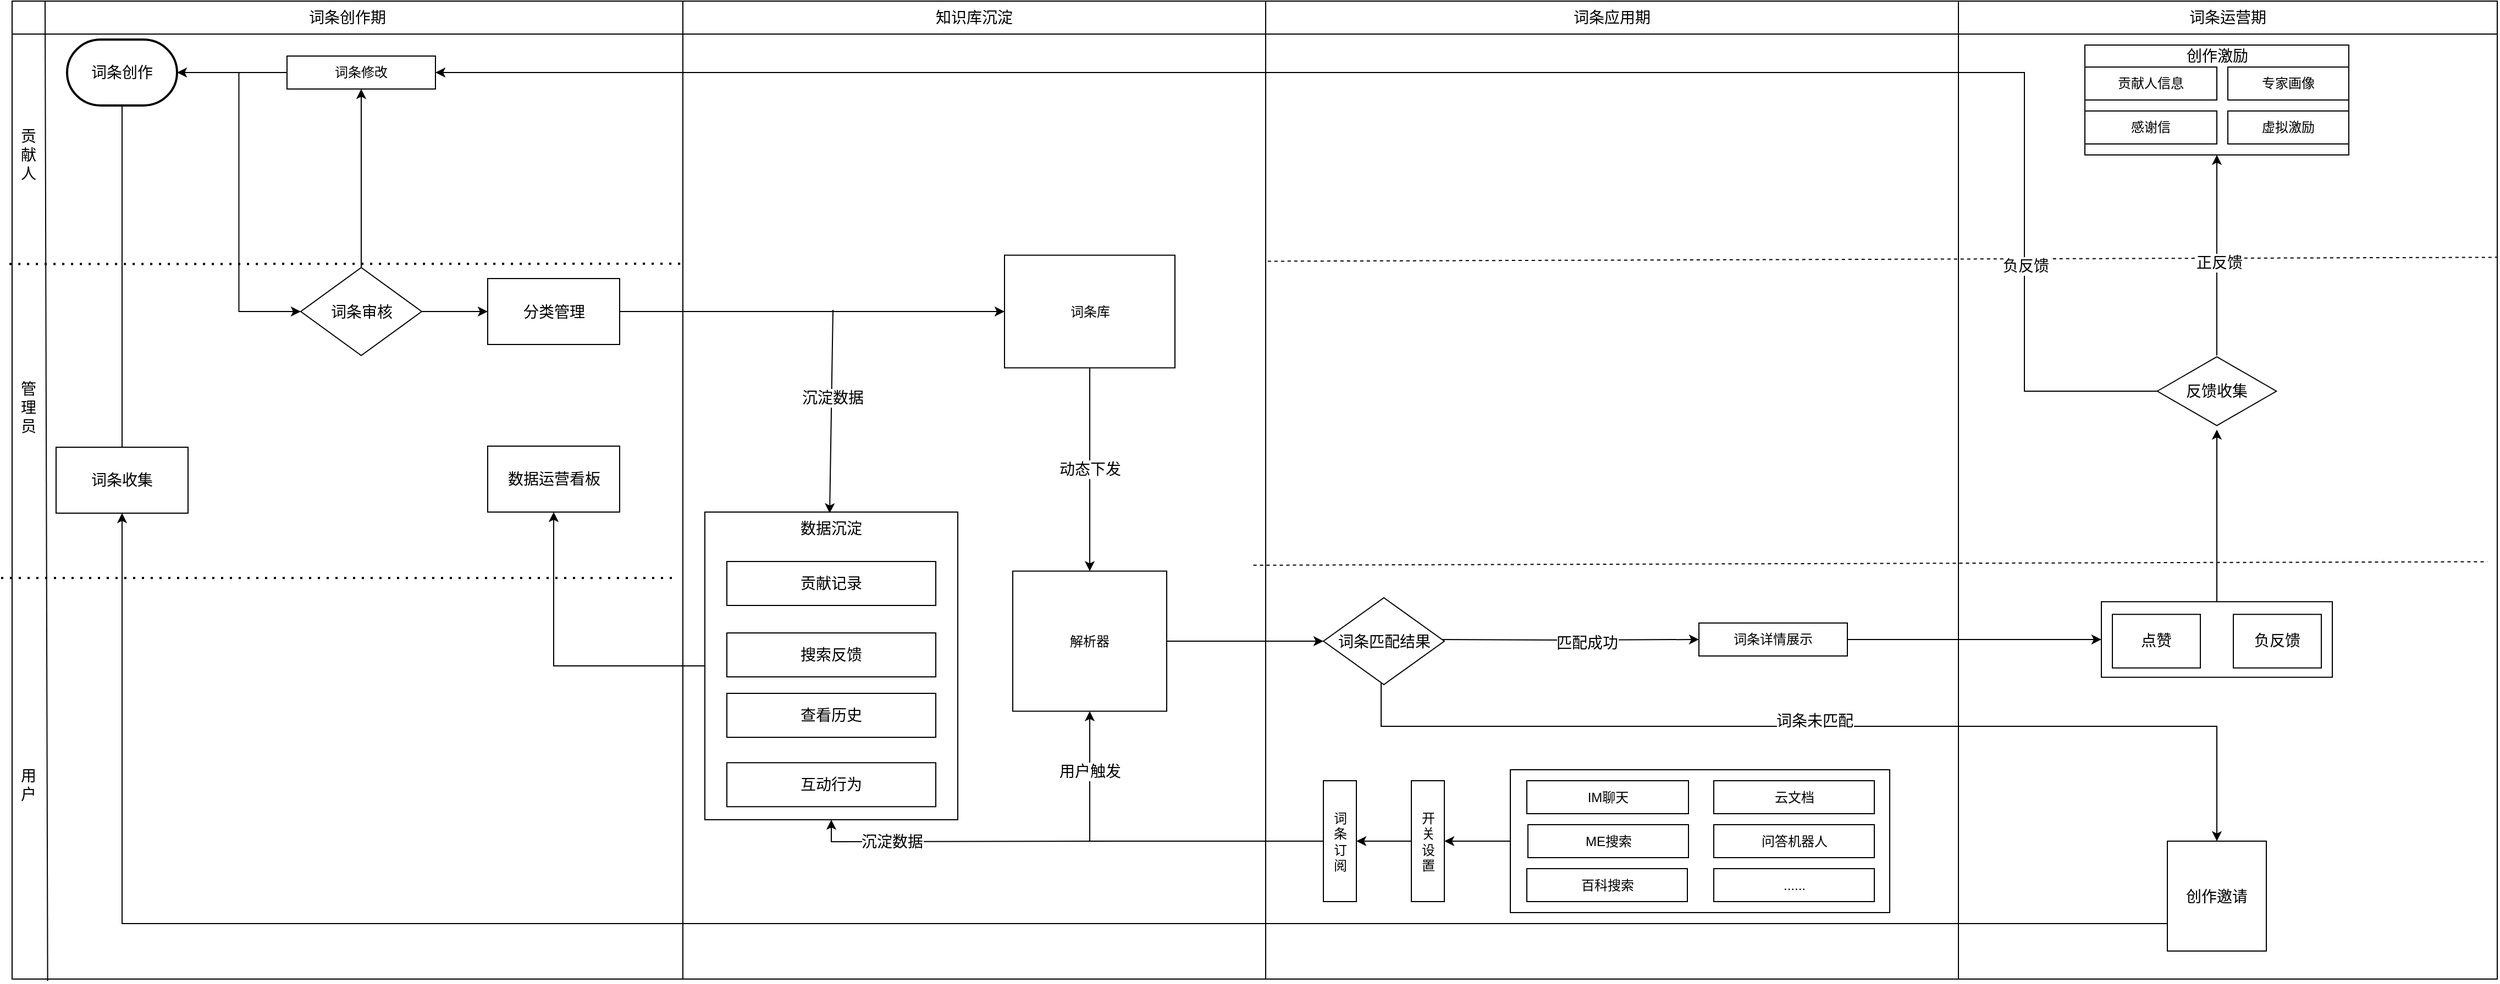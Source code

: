<mxfile version="20.2.7" type="github">
  <diagram id="aWJN8Z28Av88h7mdpylA" name="第 1 页">
    <mxGraphModel dx="2380" dy="1099" grid="1" gridSize="10" guides="1" tooltips="1" connect="1" arrows="1" fold="1" page="1" pageScale="1" pageWidth="827" pageHeight="1169" math="0" shadow="0">
      <root>
        <mxCell id="0" />
        <mxCell id="1" parent="0" />
        <mxCell id="BVtKt6DLzAD4sJUuW1fs-55" value="" style="rounded=0;whiteSpace=wrap;html=1;" parent="1" vertex="1">
          <mxGeometry x="1890" y="290" width="490" height="890" as="geometry" />
        </mxCell>
        <mxCell id="ZVE0ramNpkpX6An3514g-1" value="" style="rounded=0;whiteSpace=wrap;html=1;" parent="1" vertex="1">
          <mxGeometry x="120" y="290" width="610" height="890" as="geometry" />
        </mxCell>
        <mxCell id="ZVE0ramNpkpX6An3514g-3" value="" style="rounded=0;whiteSpace=wrap;html=1;" parent="1" vertex="1">
          <mxGeometry x="730" y="290" width="530" height="890" as="geometry" />
        </mxCell>
        <mxCell id="ZVE0ramNpkpX6An3514g-4" value="" style="rounded=0;whiteSpace=wrap;html=1;" parent="1" vertex="1">
          <mxGeometry x="1260" y="290" width="630" height="890" as="geometry" />
        </mxCell>
        <mxCell id="DVyZ4jCFNixJxI_cVR2E-86" style="edgeStyle=orthogonalEdgeStyle;rounded=0;orthogonalLoop=1;jettySize=auto;html=1;entryX=0;entryY=0.5;entryDx=0;entryDy=0;fontSize=14;" edge="1" parent="1" source="DVyZ4jCFNixJxI_cVR2E-95" target="DVyZ4jCFNixJxI_cVR2E-79">
          <mxGeometry relative="1" as="geometry">
            <mxPoint x="261.25" y="370.0" as="sourcePoint" />
          </mxGeometry>
        </mxCell>
        <mxCell id="BVtKt6DLzAD4sJUuW1fs-1" value="&lt;span style=&quot;font-size: 14px;&quot;&gt;词条创作期&lt;/span&gt;" style="rounded=0;whiteSpace=wrap;html=1;" parent="1" vertex="1">
          <mxGeometry x="120" y="290" width="610" height="30" as="geometry" />
        </mxCell>
        <mxCell id="BVtKt6DLzAD4sJUuW1fs-2" value="&lt;span style=&quot;font-size: 14px;&quot;&gt;知识库沉淀&lt;/span&gt;" style="rounded=0;whiteSpace=wrap;html=1;" parent="1" vertex="1">
          <mxGeometry x="730" y="290" width="530" height="30" as="geometry" />
        </mxCell>
        <mxCell id="BVtKt6DLzAD4sJUuW1fs-6" value="" style="endArrow=none;html=1;rounded=0;fontSize=14;exitX=0.053;exitY=1.002;exitDx=0;exitDy=0;exitPerimeter=0;" parent="1" source="ZVE0ramNpkpX6An3514g-1" edge="1">
          <mxGeometry width="50" height="50" relative="1" as="geometry">
            <mxPoint x="130" y="340" as="sourcePoint" />
            <mxPoint x="150" y="290" as="targetPoint" />
          </mxGeometry>
        </mxCell>
        <mxCell id="BVtKt6DLzAD4sJUuW1fs-7" value="贡&lt;br&gt;献&lt;br&gt;人" style="text;html=1;strokeColor=none;fillColor=none;align=center;verticalAlign=middle;whiteSpace=wrap;rounded=0;fontSize=14;" parent="1" vertex="1">
          <mxGeometry x="120" y="390" width="30" height="80" as="geometry" />
        </mxCell>
        <mxCell id="BVtKt6DLzAD4sJUuW1fs-10" value="" style="endArrow=none;dashed=1;html=1;rounded=0;fontSize=14;entryX=0.999;entryY=0.262;entryDx=0;entryDy=0;entryPerimeter=0;exitX=0.003;exitY=0.266;exitDx=0;exitDy=0;exitPerimeter=0;" parent="1" target="BVtKt6DLzAD4sJUuW1fs-55" edge="1" source="ZVE0ramNpkpX6An3514g-4">
          <mxGeometry width="50" height="50" relative="1" as="geometry">
            <mxPoint x="1260" y="500" as="sourcePoint" />
            <mxPoint x="2620" y="490" as="targetPoint" />
          </mxGeometry>
        </mxCell>
        <mxCell id="BVtKt6DLzAD4sJUuW1fs-11" value="管&lt;br&gt;理&lt;br&gt;员" style="text;html=1;strokeColor=none;fillColor=none;align=center;verticalAlign=middle;whiteSpace=wrap;rounded=0;fontSize=14;" parent="1" vertex="1">
          <mxGeometry x="120" y="620" width="30" height="80" as="geometry" />
        </mxCell>
        <mxCell id="BVtKt6DLzAD4sJUuW1fs-12" value="" style="endArrow=none;dashed=1;html=1;rounded=0;fontSize=14;entryX=1.002;entryY=0.569;entryDx=0;entryDy=0;entryPerimeter=0;exitX=-0.002;exitY=0.573;exitDx=0;exitDy=0;exitPerimeter=0;" parent="1" edge="1">
          <mxGeometry width="50" height="50" relative="1" as="geometry">
            <mxPoint x="1248.74" y="803.4" as="sourcePoint" />
            <mxPoint x="2370.98" y="800.2" as="targetPoint" />
          </mxGeometry>
        </mxCell>
        <mxCell id="BVtKt6DLzAD4sJUuW1fs-13" value="用&lt;br&gt;户" style="text;html=1;strokeColor=none;fillColor=none;align=center;verticalAlign=middle;whiteSpace=wrap;rounded=0;fontSize=14;" parent="1" vertex="1">
          <mxGeometry x="120" y="963.13" width="30" height="80" as="geometry" />
        </mxCell>
        <mxCell id="BVtKt6DLzAD4sJUuW1fs-33" style="edgeStyle=orthogonalEdgeStyle;rounded=0;orthogonalLoop=1;jettySize=auto;html=1;entryX=1;entryY=0.5;entryDx=0;entryDy=0;fontSize=14;entryPerimeter=0;" parent="1" source="BVtKt6DLzAD4sJUuW1fs-26" target="DVyZ4jCFNixJxI_cVR2E-95" edge="1">
          <mxGeometry relative="1" as="geometry">
            <mxPoint x="295.0" y="355.0" as="targetPoint" />
          </mxGeometry>
        </mxCell>
        <mxCell id="BVtKt6DLzAD4sJUuW1fs-26" value="词条修改" style="rounded=0;whiteSpace=wrap;html=1;" parent="1" vertex="1">
          <mxGeometry x="370" y="340" width="135" height="30" as="geometry" />
        </mxCell>
        <mxCell id="DVyZ4jCFNixJxI_cVR2E-24" value="动态下发" style="edgeStyle=orthogonalEdgeStyle;rounded=0;orthogonalLoop=1;jettySize=auto;html=1;fontSize=14;" edge="1" parent="1" source="BVtKt6DLzAD4sJUuW1fs-37" target="DVyZ4jCFNixJxI_cVR2E-22">
          <mxGeometry relative="1" as="geometry" />
        </mxCell>
        <mxCell id="BVtKt6DLzAD4sJUuW1fs-37" value="词条库" style="rounded=0;whiteSpace=wrap;html=1;" parent="1" vertex="1">
          <mxGeometry x="1022.5" y="521.25" width="155" height="102.5" as="geometry" />
        </mxCell>
        <mxCell id="BVtKt6DLzAD4sJUuW1fs-40" value="&lt;span style=&quot;font-size: 14px;&quot;&gt;词条应用期&lt;/span&gt;" style="rounded=0;whiteSpace=wrap;html=1;" parent="1" vertex="1">
          <mxGeometry x="1260" y="290" width="630" height="30" as="geometry" />
        </mxCell>
        <mxCell id="BVtKt6DLzAD4sJUuW1fs-56" value="&lt;span style=&quot;font-size: 14px;&quot;&gt;词条运营期&lt;/span&gt;" style="rounded=0;whiteSpace=wrap;html=1;" parent="1" vertex="1">
          <mxGeometry x="1890" y="290" width="490" height="30" as="geometry" />
        </mxCell>
        <mxCell id="DVyZ4jCFNixJxI_cVR2E-29" style="edgeStyle=orthogonalEdgeStyle;rounded=0;orthogonalLoop=1;jettySize=auto;html=1;entryX=0;entryY=0.5;entryDx=0;entryDy=0;fontSize=14;" edge="1" parent="1" source="BVtKt6DLzAD4sJUuW1fs-64" target="DVyZ4jCFNixJxI_cVR2E-43">
          <mxGeometry relative="1" as="geometry">
            <mxPoint x="2040.01" y="988.75" as="targetPoint" />
          </mxGeometry>
        </mxCell>
        <mxCell id="BVtKt6DLzAD4sJUuW1fs-64" value="词条详情展示" style="rounded=0;whiteSpace=wrap;html=1;" parent="1" vertex="1">
          <mxGeometry x="1654" y="855.97" width="135" height="30" as="geometry" />
        </mxCell>
        <mxCell id="BVtKt6DLzAD4sJUuW1fs-75" style="edgeStyle=orthogonalEdgeStyle;rounded=0;orthogonalLoop=1;jettySize=auto;html=1;entryX=0.5;entryY=1;entryDx=0;entryDy=0;fontSize=14;" parent="1" edge="1">
          <mxGeometry relative="1" as="geometry">
            <mxPoint x="2125" y="680" as="targetPoint" />
            <mxPoint x="2125" y="890" as="sourcePoint" />
            <Array as="points">
              <mxPoint x="2125" y="830" />
              <mxPoint x="2125" y="830" />
            </Array>
          </mxGeometry>
        </mxCell>
        <mxCell id="BVtKt6DLzAD4sJUuW1fs-79" style="edgeStyle=orthogonalEdgeStyle;rounded=0;orthogonalLoop=1;jettySize=auto;html=1;fontSize=14;entryX=0.5;entryY=1;entryDx=0;entryDy=0;" parent="1" source="BVtKt6DLzAD4sJUuW1fs-78" target="DVyZ4jCFNixJxI_cVR2E-15" edge="1">
          <mxGeometry relative="1" as="geometry">
            <mxPoint x="2130" y="430" as="targetPoint" />
          </mxGeometry>
        </mxCell>
        <mxCell id="BVtKt6DLzAD4sJUuW1fs-80" value="正反馈" style="edgeLabel;html=1;align=center;verticalAlign=middle;resizable=0;points=[];fontSize=14;" parent="BVtKt6DLzAD4sJUuW1fs-79" vertex="1" connectable="0">
          <mxGeometry x="-0.068" y="-2" relative="1" as="geometry">
            <mxPoint as="offset" />
          </mxGeometry>
        </mxCell>
        <mxCell id="BVtKt6DLzAD4sJUuW1fs-84" style="edgeStyle=orthogonalEdgeStyle;rounded=0;orthogonalLoop=1;jettySize=auto;html=1;entryX=1;entryY=0.5;entryDx=0;entryDy=0;fontSize=14;" parent="1" source="BVtKt6DLzAD4sJUuW1fs-78" target="BVtKt6DLzAD4sJUuW1fs-26" edge="1">
          <mxGeometry relative="1" as="geometry">
            <Array as="points">
              <mxPoint x="1950" y="645" />
              <mxPoint x="1950" y="355" />
            </Array>
          </mxGeometry>
        </mxCell>
        <mxCell id="BVtKt6DLzAD4sJUuW1fs-85" value="负反馈" style="edgeLabel;html=1;align=center;verticalAlign=middle;resizable=0;points=[];fontSize=14;" parent="BVtKt6DLzAD4sJUuW1fs-84" vertex="1" connectable="0">
          <mxGeometry x="-0.659" y="-1" relative="1" as="geometry">
            <mxPoint y="81" as="offset" />
          </mxGeometry>
        </mxCell>
        <mxCell id="BVtKt6DLzAD4sJUuW1fs-78" value="反馈收集" style="html=1;whiteSpace=wrap;aspect=fixed;shape=isoRectangle;fontSize=14;" parent="1" vertex="1">
          <mxGeometry x="2070.84" y="612.5" width="108.33" height="65" as="geometry" />
        </mxCell>
        <mxCell id="DVyZ4jCFNixJxI_cVR2E-91" style="edgeStyle=orthogonalEdgeStyle;rounded=0;orthogonalLoop=1;jettySize=auto;html=1;entryX=0;entryY=0.5;entryDx=0;entryDy=0;fontSize=14;" edge="1" parent="1" source="DVyZ4jCFNixJxI_cVR2E-22" target="DVyZ4jCFNixJxI_cVR2E-53">
          <mxGeometry relative="1" as="geometry" />
        </mxCell>
        <mxCell id="DVyZ4jCFNixJxI_cVR2E-22" value="解析器" style="rounded=0;whiteSpace=wrap;html=1;" vertex="1" parent="1">
          <mxGeometry x="1030" y="808.75" width="140" height="127.5" as="geometry" />
        </mxCell>
        <mxCell id="DVyZ4jCFNixJxI_cVR2E-27" value="" style="endArrow=none;dashed=1;html=1;dashPattern=1 3;strokeWidth=2;rounded=0;fontSize=14;exitX=-0.004;exitY=0.27;exitDx=0;exitDy=0;exitPerimeter=0;" edge="1" parent="1">
          <mxGeometry width="50" height="50" relative="1" as="geometry">
            <mxPoint x="117.56" y="529.3" as="sourcePoint" />
            <mxPoint x="730" y="529" as="targetPoint" />
          </mxGeometry>
        </mxCell>
        <mxCell id="DVyZ4jCFNixJxI_cVR2E-28" value="" style="endArrow=none;dashed=1;html=1;dashPattern=1 3;strokeWidth=2;rounded=0;fontSize=14;" edge="1" parent="1">
          <mxGeometry width="50" height="50" relative="1" as="geometry">
            <mxPoint x="110" y="815" as="sourcePoint" />
            <mxPoint x="720" y="815" as="targetPoint" />
          </mxGeometry>
        </mxCell>
        <mxCell id="DVyZ4jCFNixJxI_cVR2E-40" style="edgeStyle=orthogonalEdgeStyle;rounded=0;orthogonalLoop=1;jettySize=auto;html=1;entryX=0;entryY=0.5;entryDx=0;entryDy=0;fontSize=14;" edge="1" parent="1" target="BVtKt6DLzAD4sJUuW1fs-64">
          <mxGeometry relative="1" as="geometry">
            <mxPoint x="1417.5" y="870.98" as="sourcePoint" />
          </mxGeometry>
        </mxCell>
        <mxCell id="DVyZ4jCFNixJxI_cVR2E-54" value="匹配成功" style="edgeLabel;html=1;align=center;verticalAlign=middle;resizable=0;points=[];fontSize=14;" vertex="1" connectable="0" parent="DVyZ4jCFNixJxI_cVR2E-40">
          <mxGeometry x="0.147" y="-3" relative="1" as="geometry">
            <mxPoint x="-1" as="offset" />
          </mxGeometry>
        </mxCell>
        <mxCell id="DVyZ4jCFNixJxI_cVR2E-96" style="edgeStyle=orthogonalEdgeStyle;rounded=0;orthogonalLoop=1;jettySize=auto;html=1;fontSize=14;entryX=0.5;entryY=1;entryDx=0;entryDy=0;" edge="1" parent="1" source="DVyZ4jCFNixJxI_cVR2E-42" target="DVyZ4jCFNixJxI_cVR2E-65">
          <mxGeometry relative="1" as="geometry" />
        </mxCell>
        <mxCell id="DVyZ4jCFNixJxI_cVR2E-42" value="" style="rounded=0;whiteSpace=wrap;html=1;fontSize=14;" vertex="1" parent="1">
          <mxGeometry x="750" y="755" width="230" height="280" as="geometry" />
        </mxCell>
        <mxCell id="DVyZ4jCFNixJxI_cVR2E-43" value="" style="rounded=0;whiteSpace=wrap;html=1;fontSize=14;" vertex="1" parent="1">
          <mxGeometry x="2020.01" y="836.6" width="210" height="68.75" as="geometry" />
        </mxCell>
        <mxCell id="DVyZ4jCFNixJxI_cVR2E-44" value="点赞" style="rounded=0;whiteSpace=wrap;html=1;fontSize=14;" vertex="1" parent="1">
          <mxGeometry x="2030.01" y="848.12" width="80" height="48.75" as="geometry" />
        </mxCell>
        <mxCell id="DVyZ4jCFNixJxI_cVR2E-45" value="负反馈" style="rounded=0;whiteSpace=wrap;html=1;fontSize=14;" vertex="1" parent="1">
          <mxGeometry x="2140.01" y="848.12" width="80" height="48.75" as="geometry" />
        </mxCell>
        <mxCell id="DVyZ4jCFNixJxI_cVR2E-52" style="edgeStyle=orthogonalEdgeStyle;rounded=0;orthogonalLoop=1;jettySize=auto;html=1;entryX=0.5;entryY=1;entryDx=0;entryDy=0;fontSize=14;exitX=0;exitY=0.75;exitDx=0;exitDy=0;" edge="1" parent="1" source="DVyZ4jCFNixJxI_cVR2E-49" target="DVyZ4jCFNixJxI_cVR2E-50">
          <mxGeometry relative="1" as="geometry">
            <mxPoint x="2010" y="1040" as="sourcePoint" />
            <Array as="points">
              <mxPoint x="220" y="1130" />
            </Array>
          </mxGeometry>
        </mxCell>
        <mxCell id="DVyZ4jCFNixJxI_cVR2E-49" value="创作邀请" style="rounded=0;whiteSpace=wrap;html=1;fontSize=14;" vertex="1" parent="1">
          <mxGeometry x="2080.01" y="1054.5" width="90" height="100" as="geometry" />
        </mxCell>
        <mxCell id="DVyZ4jCFNixJxI_cVR2E-51" style="edgeStyle=orthogonalEdgeStyle;rounded=0;orthogonalLoop=1;jettySize=auto;html=1;fontSize=14;" edge="1" parent="1" source="DVyZ4jCFNixJxI_cVR2E-50">
          <mxGeometry relative="1" as="geometry">
            <mxPoint x="220" y="370" as="targetPoint" />
            <Array as="points">
              <mxPoint x="220" y="370" />
            </Array>
          </mxGeometry>
        </mxCell>
        <mxCell id="DVyZ4jCFNixJxI_cVR2E-50" value="词条收集" style="rounded=0;whiteSpace=wrap;html=1;fontSize=14;" vertex="1" parent="1">
          <mxGeometry x="160" y="696.01" width="120" height="60" as="geometry" />
        </mxCell>
        <mxCell id="DVyZ4jCFNixJxI_cVR2E-55" style="edgeStyle=orthogonalEdgeStyle;rounded=0;orthogonalLoop=1;jettySize=auto;html=1;fontSize=14;entryX=0.5;entryY=0;entryDx=0;entryDy=0;" edge="1" parent="1" source="DVyZ4jCFNixJxI_cVR2E-53" target="DVyZ4jCFNixJxI_cVR2E-49">
          <mxGeometry relative="1" as="geometry">
            <mxPoint x="2001" y="1080" as="targetPoint" />
            <Array as="points">
              <mxPoint x="1365" y="950" />
              <mxPoint x="2125" y="950" />
            </Array>
          </mxGeometry>
        </mxCell>
        <mxCell id="DVyZ4jCFNixJxI_cVR2E-56" value="词条未匹配" style="edgeLabel;html=1;align=center;verticalAlign=middle;resizable=0;points=[];fontSize=14;" vertex="1" connectable="0" parent="DVyZ4jCFNixJxI_cVR2E-55">
          <mxGeometry x="-0.027" y="5" relative="1" as="geometry">
            <mxPoint x="-6" as="offset" />
          </mxGeometry>
        </mxCell>
        <mxCell id="DVyZ4jCFNixJxI_cVR2E-53" value="词条匹配结果" style="rhombus;whiteSpace=wrap;html=1;fontSize=14;" vertex="1" parent="1">
          <mxGeometry x="1312.5" y="833" width="110" height="79" as="geometry" />
        </mxCell>
        <mxCell id="DVyZ4jCFNixJxI_cVR2E-57" value="贡献记录" style="rounded=0;whiteSpace=wrap;html=1;fontSize=14;" vertex="1" parent="1">
          <mxGeometry x="770" y="800" width="190" height="40" as="geometry" />
        </mxCell>
        <mxCell id="DVyZ4jCFNixJxI_cVR2E-58" value="搜索反馈" style="rounded=0;whiteSpace=wrap;html=1;fontSize=14;" vertex="1" parent="1">
          <mxGeometry x="770" y="865" width="190" height="40" as="geometry" />
        </mxCell>
        <mxCell id="DVyZ4jCFNixJxI_cVR2E-59" value="查看历史" style="rounded=0;whiteSpace=wrap;html=1;fontSize=14;" vertex="1" parent="1">
          <mxGeometry x="770" y="920" width="190" height="40" as="geometry" />
        </mxCell>
        <mxCell id="DVyZ4jCFNixJxI_cVR2E-60" value="互动行为" style="rounded=0;whiteSpace=wrap;html=1;fontSize=14;" vertex="1" parent="1">
          <mxGeometry x="770" y="983.13" width="190" height="40" as="geometry" />
        </mxCell>
        <mxCell id="DVyZ4jCFNixJxI_cVR2E-64" value="数据沉淀" style="text;html=1;strokeColor=none;fillColor=none;align=center;verticalAlign=middle;whiteSpace=wrap;rounded=0;fontSize=14;" vertex="1" parent="1">
          <mxGeometry x="815" y="756.01" width="100" height="28.75" as="geometry" />
        </mxCell>
        <mxCell id="DVyZ4jCFNixJxI_cVR2E-65" value="数据运营看板" style="rounded=0;whiteSpace=wrap;html=1;fontSize=14;" vertex="1" parent="1">
          <mxGeometry x="552.5" y="695" width="120" height="60" as="geometry" />
        </mxCell>
        <mxCell id="DVyZ4jCFNixJxI_cVR2E-67" value="" style="endArrow=classic;html=1;rounded=0;fontSize=14;entryX=0.92;entryY=-0.035;entryDx=0;entryDy=0;entryPerimeter=0;" edge="1" parent="1">
          <mxGeometry width="50" height="50" relative="1" as="geometry">
            <mxPoint x="866.5" y="571.01" as="sourcePoint" />
            <mxPoint x="863.5" y="756.014" as="targetPoint" />
          </mxGeometry>
        </mxCell>
        <mxCell id="DVyZ4jCFNixJxI_cVR2E-68" value="沉淀数据" style="edgeLabel;html=1;align=center;verticalAlign=middle;resizable=0;points=[];fontSize=14;" vertex="1" connectable="0" parent="DVyZ4jCFNixJxI_cVR2E-67">
          <mxGeometry x="-0.203" y="1" relative="1" as="geometry">
            <mxPoint x="-1" y="6" as="offset" />
          </mxGeometry>
        </mxCell>
        <mxCell id="DVyZ4jCFNixJxI_cVR2E-85" style="edgeStyle=orthogonalEdgeStyle;rounded=0;orthogonalLoop=1;jettySize=auto;html=1;exitX=1;exitY=0.5;exitDx=0;exitDy=0;fontSize=14;" edge="1" parent="1" source="DVyZ4jCFNixJxI_cVR2E-78" target="BVtKt6DLzAD4sJUuW1fs-37">
          <mxGeometry relative="1" as="geometry" />
        </mxCell>
        <mxCell id="DVyZ4jCFNixJxI_cVR2E-78" value="分类管理" style="rounded=0;whiteSpace=wrap;html=1;fontSize=14;" vertex="1" parent="1">
          <mxGeometry x="552.5" y="542.5" width="120" height="60" as="geometry" />
        </mxCell>
        <mxCell id="DVyZ4jCFNixJxI_cVR2E-83" style="edgeStyle=orthogonalEdgeStyle;rounded=0;orthogonalLoop=1;jettySize=auto;html=1;exitX=1;exitY=0.5;exitDx=0;exitDy=0;fontSize=14;" edge="1" parent="1" source="DVyZ4jCFNixJxI_cVR2E-79" target="DVyZ4jCFNixJxI_cVR2E-78">
          <mxGeometry relative="1" as="geometry" />
        </mxCell>
        <mxCell id="DVyZ4jCFNixJxI_cVR2E-84" style="edgeStyle=orthogonalEdgeStyle;rounded=0;orthogonalLoop=1;jettySize=auto;html=1;exitX=0.5;exitY=0;exitDx=0;exitDy=0;entryX=0.5;entryY=1;entryDx=0;entryDy=0;fontSize=14;" edge="1" parent="1" source="DVyZ4jCFNixJxI_cVR2E-79" target="BVtKt6DLzAD4sJUuW1fs-26">
          <mxGeometry relative="1" as="geometry" />
        </mxCell>
        <mxCell id="DVyZ4jCFNixJxI_cVR2E-79" value="词条审核" style="rhombus;whiteSpace=wrap;html=1;fontSize=14;" vertex="1" parent="1">
          <mxGeometry x="382.5" y="532.5" width="110" height="80" as="geometry" />
        </mxCell>
        <mxCell id="DVyZ4jCFNixJxI_cVR2E-87" value="" style="group" vertex="1" connectable="0" parent="1">
          <mxGeometry x="1312.5" y="977" width="515" height="142.5" as="geometry" />
        </mxCell>
        <mxCell id="BVtKt6DLzAD4sJUuW1fs-44" value="" style="rounded=0;whiteSpace=wrap;html=1;" parent="DVyZ4jCFNixJxI_cVR2E-87" vertex="1">
          <mxGeometry x="170" y="12.5" width="345" height="130" as="geometry" />
        </mxCell>
        <mxCell id="BVtKt6DLzAD4sJUuW1fs-45" value="IM聊天" style="rounded=0;whiteSpace=wrap;html=1;" parent="DVyZ4jCFNixJxI_cVR2E-87" vertex="1">
          <mxGeometry x="185" y="22.5" width="147" height="30" as="geometry" />
        </mxCell>
        <mxCell id="BVtKt6DLzAD4sJUuW1fs-46" value="云文档" style="rounded=0;whiteSpace=wrap;html=1;" parent="DVyZ4jCFNixJxI_cVR2E-87" vertex="1">
          <mxGeometry x="355" y="22.5" width="146" height="30" as="geometry" />
        </mxCell>
        <mxCell id="BVtKt6DLzAD4sJUuW1fs-47" value="ME搜索" style="rounded=0;whiteSpace=wrap;html=1;" parent="DVyZ4jCFNixJxI_cVR2E-87" vertex="1">
          <mxGeometry x="186" y="62.5" width="146" height="30" as="geometry" />
        </mxCell>
        <mxCell id="BVtKt6DLzAD4sJUuW1fs-50" value="问答机器人" style="rounded=0;whiteSpace=wrap;html=1;" parent="DVyZ4jCFNixJxI_cVR2E-87" vertex="1">
          <mxGeometry x="355" y="62.5" width="146" height="30" as="geometry" />
        </mxCell>
        <mxCell id="DVyZ4jCFNixJxI_cVR2E-32" value="开&lt;br&gt;关&lt;br&gt;设&lt;br&gt;置" style="rounded=0;whiteSpace=wrap;html=1;" vertex="1" parent="DVyZ4jCFNixJxI_cVR2E-87">
          <mxGeometry x="80" y="22.5" width="30" height="110" as="geometry" />
        </mxCell>
        <mxCell id="DVyZ4jCFNixJxI_cVR2E-34" style="edgeStyle=orthogonalEdgeStyle;rounded=0;orthogonalLoop=1;jettySize=auto;html=1;entryX=1;entryY=0.5;entryDx=0;entryDy=0;fontSize=14;" edge="1" parent="DVyZ4jCFNixJxI_cVR2E-87" source="BVtKt6DLzAD4sJUuW1fs-44" target="DVyZ4jCFNixJxI_cVR2E-32">
          <mxGeometry relative="1" as="geometry" />
        </mxCell>
        <mxCell id="DVyZ4jCFNixJxI_cVR2E-33" value="词&lt;br&gt;条&lt;br&gt;订&lt;br&gt;阅" style="rounded=0;whiteSpace=wrap;html=1;" vertex="1" parent="DVyZ4jCFNixJxI_cVR2E-87">
          <mxGeometry y="22.5" width="30" height="110" as="geometry" />
        </mxCell>
        <mxCell id="DVyZ4jCFNixJxI_cVR2E-36" style="edgeStyle=orthogonalEdgeStyle;rounded=0;orthogonalLoop=1;jettySize=auto;html=1;entryX=1;entryY=0.5;entryDx=0;entryDy=0;fontSize=14;" edge="1" parent="DVyZ4jCFNixJxI_cVR2E-87" source="DVyZ4jCFNixJxI_cVR2E-32" target="DVyZ4jCFNixJxI_cVR2E-33">
          <mxGeometry relative="1" as="geometry" />
        </mxCell>
        <mxCell id="DVyZ4jCFNixJxI_cVR2E-62" value="百科搜索" style="rounded=0;whiteSpace=wrap;html=1;" vertex="1" parent="DVyZ4jCFNixJxI_cVR2E-87">
          <mxGeometry x="185" y="102.5" width="146" height="30" as="geometry" />
        </mxCell>
        <mxCell id="DVyZ4jCFNixJxI_cVR2E-63" value="......" style="rounded=0;whiteSpace=wrap;html=1;" vertex="1" parent="DVyZ4jCFNixJxI_cVR2E-87">
          <mxGeometry x="355" y="102.5" width="146" height="30" as="geometry" />
        </mxCell>
        <mxCell id="DVyZ4jCFNixJxI_cVR2E-92" value="用户触发" style="edgeStyle=orthogonalEdgeStyle;rounded=0;orthogonalLoop=1;jettySize=auto;html=1;entryX=0.5;entryY=1;entryDx=0;entryDy=0;fontSize=14;" edge="1" parent="1" source="DVyZ4jCFNixJxI_cVR2E-33" target="DVyZ4jCFNixJxI_cVR2E-22">
          <mxGeometry x="0.668" relative="1" as="geometry">
            <mxPoint as="offset" />
          </mxGeometry>
        </mxCell>
        <mxCell id="DVyZ4jCFNixJxI_cVR2E-93" value="" style="group" vertex="1" connectable="0" parent="1">
          <mxGeometry x="2005" y="330" width="240" height="100" as="geometry" />
        </mxCell>
        <mxCell id="DVyZ4jCFNixJxI_cVR2E-15" value="" style="rounded=0;whiteSpace=wrap;html=1;fontSize=14;" vertex="1" parent="DVyZ4jCFNixJxI_cVR2E-93">
          <mxGeometry width="240" height="100" as="geometry" />
        </mxCell>
        <mxCell id="BVtKt6DLzAD4sJUuW1fs-76" value="贡献人信息" style="rounded=0;whiteSpace=wrap;html=1;" parent="DVyZ4jCFNixJxI_cVR2E-93" vertex="1">
          <mxGeometry y="20" width="120" height="30" as="geometry" />
        </mxCell>
        <mxCell id="DVyZ4jCFNixJxI_cVR2E-16" value="专家画像" style="rounded=0;whiteSpace=wrap;html=1;" vertex="1" parent="DVyZ4jCFNixJxI_cVR2E-93">
          <mxGeometry x="130" y="20" width="110" height="30" as="geometry" />
        </mxCell>
        <mxCell id="DVyZ4jCFNixJxI_cVR2E-18" value="感谢信" style="rounded=0;whiteSpace=wrap;html=1;" vertex="1" parent="DVyZ4jCFNixJxI_cVR2E-93">
          <mxGeometry y="60" width="120" height="30" as="geometry" />
        </mxCell>
        <mxCell id="DVyZ4jCFNixJxI_cVR2E-19" value="虚拟激励" style="rounded=0;whiteSpace=wrap;html=1;" vertex="1" parent="DVyZ4jCFNixJxI_cVR2E-93">
          <mxGeometry x="130" y="60" width="110" height="30" as="geometry" />
        </mxCell>
        <mxCell id="DVyZ4jCFNixJxI_cVR2E-21" value="创作激励" style="text;html=1;strokeColor=none;fillColor=none;align=center;verticalAlign=middle;whiteSpace=wrap;rounded=0;fontSize=14;" vertex="1" parent="DVyZ4jCFNixJxI_cVR2E-93">
          <mxGeometry x="61.5" width="117" height="20" as="geometry" />
        </mxCell>
        <mxCell id="DVyZ4jCFNixJxI_cVR2E-95" value="词条创作" style="strokeWidth=2;html=1;shape=mxgraph.flowchart.terminator;whiteSpace=wrap;fontSize=14;" vertex="1" parent="1">
          <mxGeometry x="170" y="325" width="100" height="60" as="geometry" />
        </mxCell>
        <mxCell id="DVyZ4jCFNixJxI_cVR2E-98" value="沉淀数据" style="edgeStyle=orthogonalEdgeStyle;rounded=0;orthogonalLoop=1;jettySize=auto;html=1;exitX=0;exitY=0.5;exitDx=0;exitDy=0;entryX=0.5;entryY=1;entryDx=0;entryDy=0;fontSize=14;" edge="1" parent="1" source="DVyZ4jCFNixJxI_cVR2E-33" target="DVyZ4jCFNixJxI_cVR2E-42">
          <mxGeometry x="0.679" relative="1" as="geometry">
            <mxPoint as="offset" />
          </mxGeometry>
        </mxCell>
      </root>
    </mxGraphModel>
  </diagram>
</mxfile>
